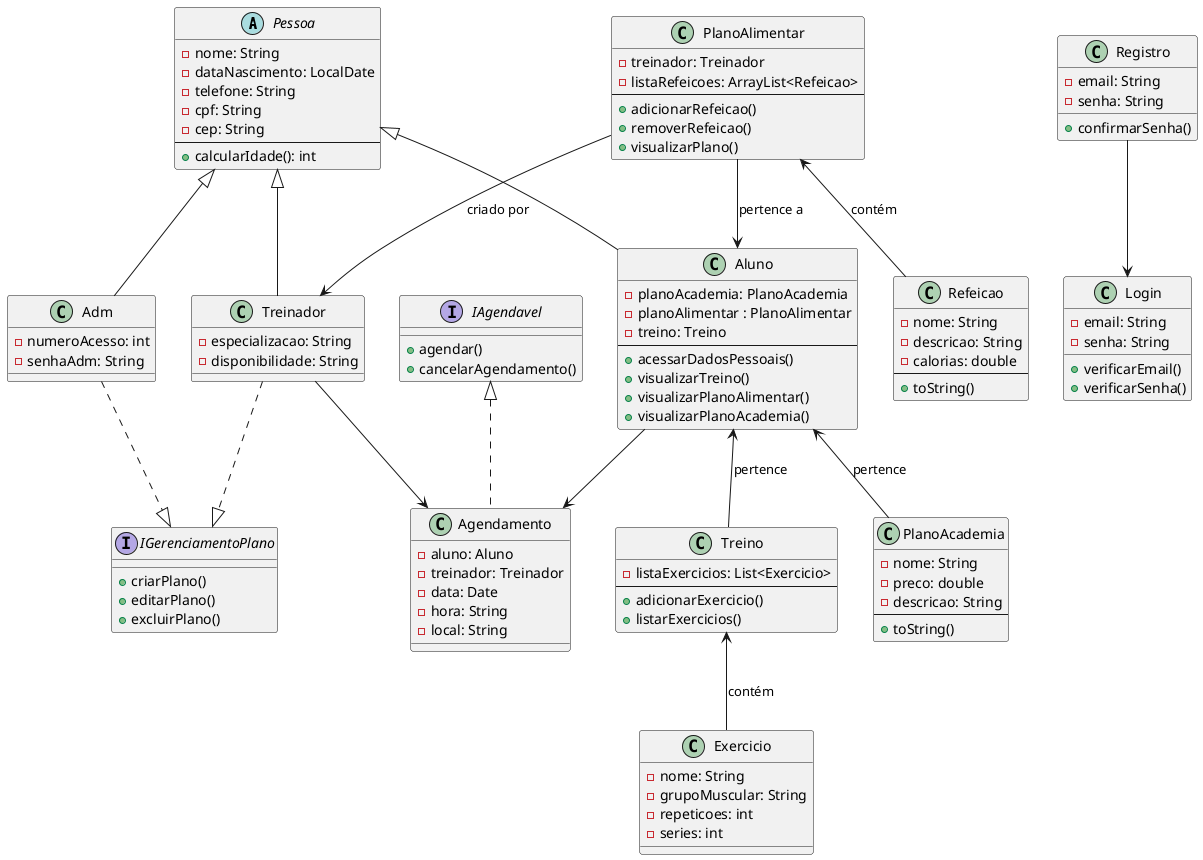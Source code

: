 @startuml GerenciamentoAcademia

abstract class Pessoa{
- nome: String
-dataNascimento: LocalDate
- telefone: String
- cpf: String
- cep: String
--
+ calcularIdade(): int
}

class Aluno extends Pessoa{
- planoAcademia: PlanoAcademia
- planoAlimentar : PlanoAlimentar
- treino: Treino
--
+acessarDadosPessoais()
+visualizarTreino()
+visualizarPlanoAlimentar()
+visualizarPlanoAcademia()
}

class Treinador extends Pessoa{
- especializacao: String
- disponibilidade: String
}

class Adm extends Pessoa{
- numeroAcesso: int
- senhaAdm: String
}

interface IAgendavel{
+ agendar()
+ cancelarAgendamento()
}

interface IGerenciamentoPlano{
+ criarPlano()
+ editarPlano()
+ excluirPlano()
}

class Agendamento implements IAgendavel{
- aluno: Aluno
- treinador: Treinador
- data: Date
- hora: String
- local: String
}

class PlanoAcademia{
- nome: String
- preco: double
- descricao: String
--
+toString()
}

class Exercicio{
- nome: String
- grupoMuscular: String
- repeticoes: int
- series: int
}

class Treino{
- listaExercicios: List<Exercicio>
--
+adicionarExercicio()
+listarExercicios()
}

class Login{
- email: String
- senha: String
+ verificarEmail()
+ verificarSenha()
}

class Registro{
- email: String
- senha: String
+ confirmarSenha()
}

class PlanoAlimentar{
- treinador: Treinador
- listaRefeicoes: ArrayList<Refeicao>
--
+ adicionarRefeicao()
+ removerRefeicao()
+ visualizarPlano()
}

class Refeicao{
- nome: String
- descricao: String
- calorias: double
--
+toString()
}

PlanoAlimentar <-- Refeicao : contém
PlanoAlimentar --> Aluno : pertence a
PlanoAlimentar --> Treinador : criado por

'-- Relacionamentos

Adm ..|> IGerenciamentoPlano
Treinador ..|> IGerenciamentoPlano

Aluno <-- PlanoAcademia : pertence
Aluno <-- Treino : pertence
Treino <-- Exercicio : contém
Aluno --> Agendamento
Treinador --> Agendamento
Registro --> Login

@enduml